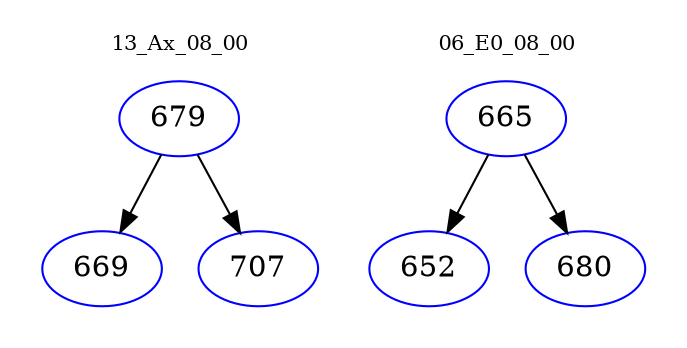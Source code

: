 digraph{
subgraph cluster_0 {
color = white
label = "13_Ax_08_00";
fontsize=10;
T0_679 [label="679", color="blue"]
T0_679 -> T0_669 [color="black"]
T0_669 [label="669", color="blue"]
T0_679 -> T0_707 [color="black"]
T0_707 [label="707", color="blue"]
}
subgraph cluster_1 {
color = white
label = "06_E0_08_00";
fontsize=10;
T1_665 [label="665", color="blue"]
T1_665 -> T1_652 [color="black"]
T1_652 [label="652", color="blue"]
T1_665 -> T1_680 [color="black"]
T1_680 [label="680", color="blue"]
}
}
